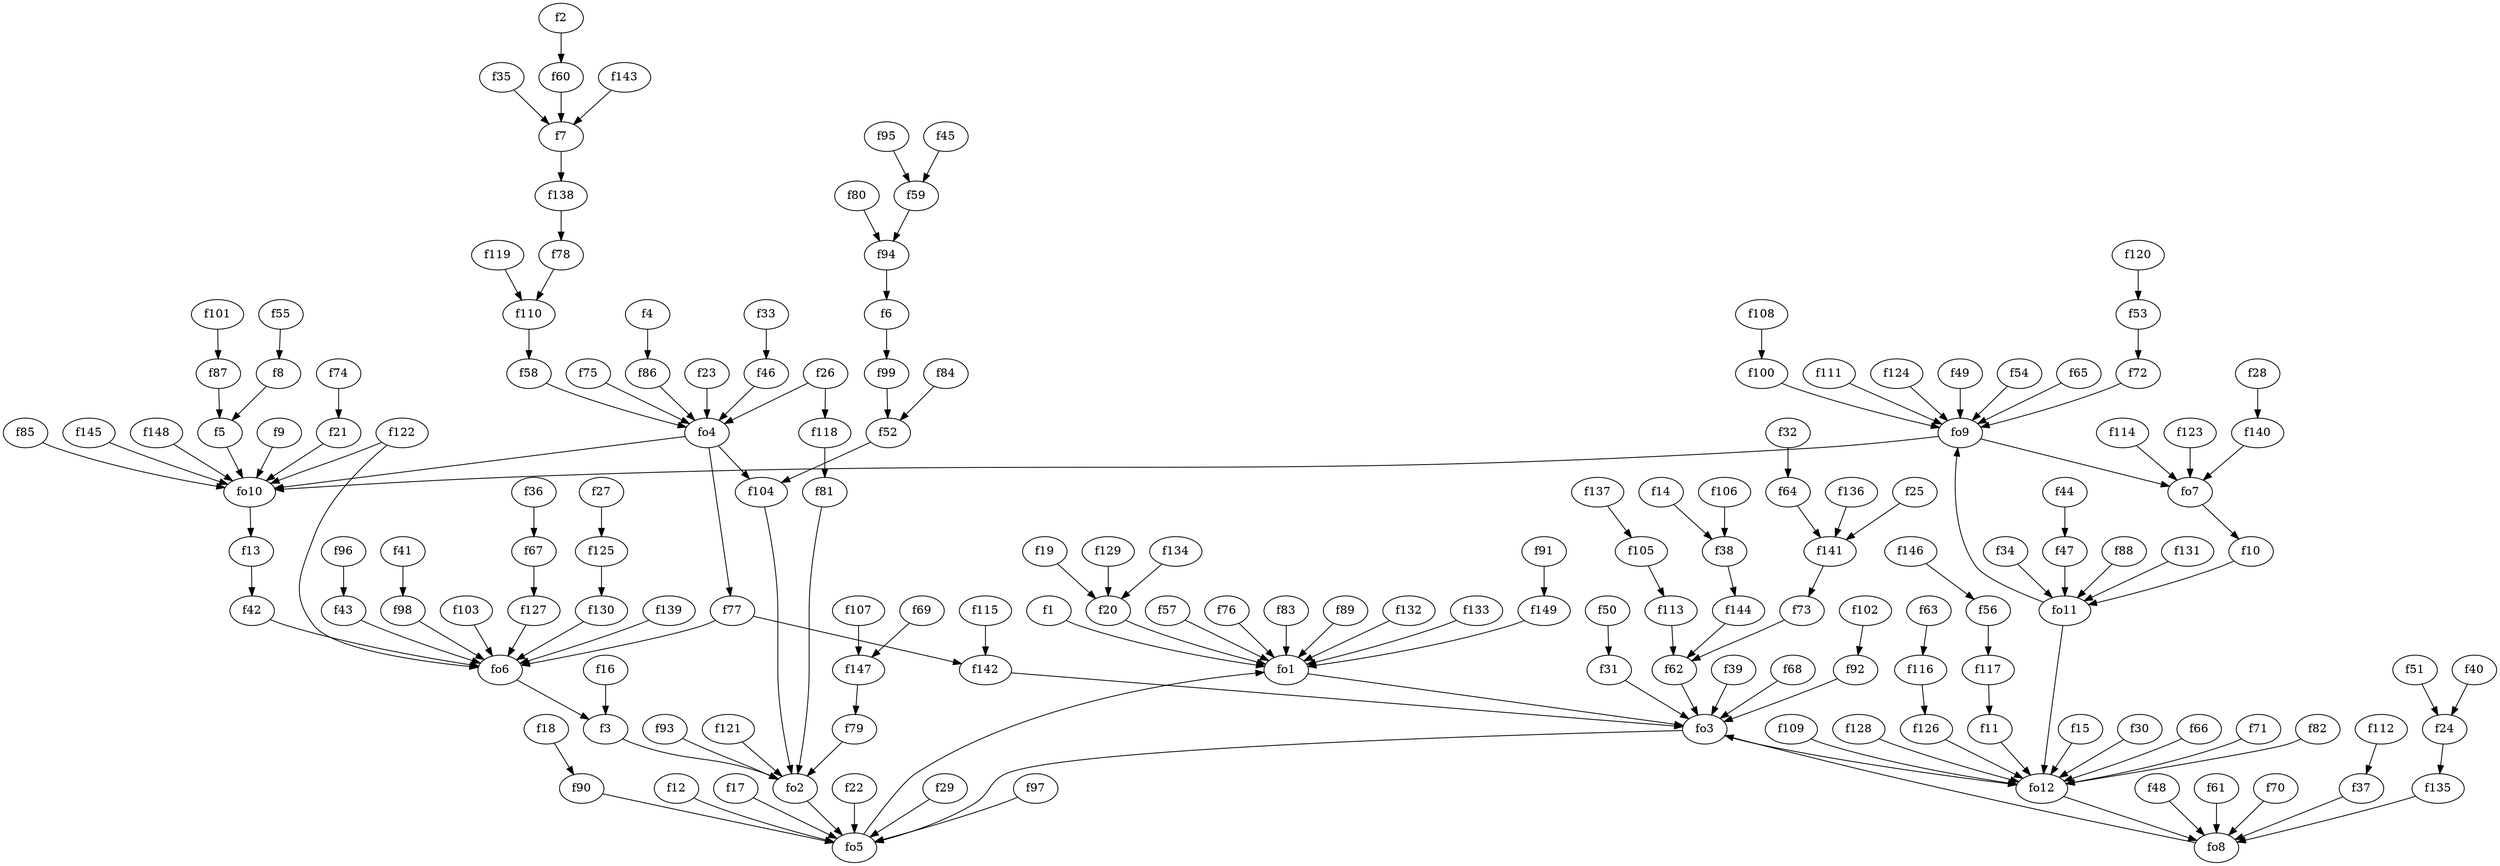 strict digraph  {
f1;
f2;
f3;
f4;
f5;
f6;
f7;
f8;
f9;
f10;
f11;
f12;
f13;
f14;
f15;
f16;
f17;
f18;
f19;
f20;
f21;
f22;
f23;
f24;
f25;
f26;
f27;
f28;
f29;
f30;
f31;
f32;
f33;
f34;
f35;
f36;
f37;
f38;
f39;
f40;
f41;
f42;
f43;
f44;
f45;
f46;
f47;
f48;
f49;
f50;
f51;
f52;
f53;
f54;
f55;
f56;
f57;
f58;
f59;
f60;
f61;
f62;
f63;
f64;
f65;
f66;
f67;
f68;
f69;
f70;
f71;
f72;
f73;
f74;
f75;
f76;
f77;
f78;
f79;
f80;
f81;
f82;
f83;
f84;
f85;
f86;
f87;
f88;
f89;
f90;
f91;
f92;
f93;
f94;
f95;
f96;
f97;
f98;
f99;
f100;
f101;
f102;
f103;
f104;
f105;
f106;
f107;
f108;
f109;
f110;
f111;
f112;
f113;
f114;
f115;
f116;
f117;
f118;
f119;
f120;
f121;
f122;
f123;
f124;
f125;
f126;
f127;
f128;
f129;
f130;
f131;
f132;
f133;
f134;
f135;
f136;
f137;
f138;
f139;
f140;
f141;
f142;
f143;
f144;
f145;
f146;
f147;
f148;
f149;
fo1;
fo2;
fo3;
fo4;
fo5;
fo6;
fo7;
fo8;
fo9;
fo10;
fo11;
fo12;
f1 -> fo1  [weight=2];
f2 -> f60  [weight=2];
f3 -> fo2  [weight=2];
f4 -> f86  [weight=2];
f5 -> fo10  [weight=2];
f6 -> f99  [weight=2];
f7 -> f138  [weight=2];
f8 -> f5  [weight=2];
f9 -> fo10  [weight=2];
f10 -> fo11  [weight=2];
f11 -> fo12  [weight=2];
f12 -> fo5  [weight=2];
f13 -> f42  [weight=2];
f14 -> f38  [weight=2];
f15 -> fo12  [weight=2];
f16 -> f3  [weight=2];
f17 -> fo5  [weight=2];
f18 -> f90  [weight=2];
f19 -> f20  [weight=2];
f20 -> fo1  [weight=2];
f21 -> fo10  [weight=2];
f22 -> fo5  [weight=2];
f23 -> fo4  [weight=2];
f24 -> f135  [weight=2];
f25 -> f141  [weight=2];
f26 -> fo4  [weight=2];
f26 -> f118  [weight=2];
f27 -> f125  [weight=2];
f28 -> f140  [weight=2];
f29 -> fo5  [weight=2];
f30 -> fo12  [weight=2];
f31 -> fo3  [weight=2];
f32 -> f64  [weight=2];
f33 -> f46  [weight=2];
f34 -> fo11  [weight=2];
f35 -> f7  [weight=2];
f36 -> f67  [weight=2];
f37 -> fo8  [weight=2];
f38 -> f144  [weight=2];
f39 -> fo3  [weight=2];
f40 -> f24  [weight=2];
f41 -> f98  [weight=2];
f42 -> fo6  [weight=2];
f43 -> fo6  [weight=2];
f44 -> f47  [weight=2];
f45 -> f59  [weight=2];
f46 -> fo4  [weight=2];
f47 -> fo11  [weight=2];
f48 -> fo8  [weight=2];
f49 -> fo9  [weight=2];
f50 -> f31  [weight=2];
f51 -> f24  [weight=2];
f52 -> f104  [weight=2];
f53 -> f72  [weight=2];
f54 -> fo9  [weight=2];
f55 -> f8  [weight=2];
f56 -> f117  [weight=2];
f57 -> fo1  [weight=2];
f58 -> fo4  [weight=2];
f59 -> f94  [weight=2];
f60 -> f7  [weight=2];
f61 -> fo8  [weight=2];
f62 -> fo3  [weight=2];
f63 -> f116  [weight=2];
f64 -> f141  [weight=2];
f65 -> fo9  [weight=2];
f66 -> fo12  [weight=2];
f67 -> f127  [weight=2];
f68 -> fo3  [weight=2];
f69 -> f147  [weight=2];
f70 -> fo8  [weight=2];
f71 -> fo12  [weight=2];
f72 -> fo9  [weight=2];
f73 -> f62  [weight=2];
f74 -> f21  [weight=2];
f75 -> fo4  [weight=2];
f76 -> fo1  [weight=2];
f77 -> fo6  [weight=2];
f77 -> f142  [weight=2];
f78 -> f110  [weight=2];
f79 -> fo2  [weight=2];
f80 -> f94  [weight=2];
f81 -> fo2  [weight=2];
f82 -> fo12  [weight=2];
f83 -> fo1  [weight=2];
f84 -> f52  [weight=2];
f85 -> fo10  [weight=2];
f86 -> fo4  [weight=2];
f87 -> f5  [weight=2];
f88 -> fo11  [weight=2];
f89 -> fo1  [weight=2];
f90 -> fo5  [weight=2];
f91 -> f149  [weight=2];
f92 -> fo3  [weight=2];
f93 -> fo2  [weight=2];
f94 -> f6  [weight=2];
f95 -> f59  [weight=2];
f96 -> f43  [weight=2];
f97 -> fo5  [weight=2];
f98 -> fo6  [weight=2];
f99 -> f52  [weight=2];
f100 -> fo9  [weight=2];
f101 -> f87  [weight=2];
f102 -> f92  [weight=2];
f103 -> fo6  [weight=2];
f104 -> fo2  [weight=2];
f105 -> f113  [weight=2];
f106 -> f38  [weight=2];
f107 -> f147  [weight=2];
f108 -> f100  [weight=2];
f109 -> fo12  [weight=2];
f110 -> f58  [weight=2];
f111 -> fo9  [weight=2];
f112 -> f37  [weight=2];
f113 -> f62  [weight=2];
f114 -> fo7  [weight=2];
f115 -> f142  [weight=2];
f116 -> f126  [weight=2];
f117 -> f11  [weight=2];
f118 -> f81  [weight=2];
f119 -> f110  [weight=2];
f120 -> f53  [weight=2];
f121 -> fo2  [weight=2];
f122 -> fo10  [weight=2];
f122 -> fo6  [weight=2];
f123 -> fo7  [weight=2];
f124 -> fo9  [weight=2];
f125 -> f130  [weight=2];
f126 -> fo12  [weight=2];
f127 -> fo6  [weight=2];
f128 -> fo12  [weight=2];
f129 -> f20  [weight=2];
f130 -> fo6  [weight=2];
f131 -> fo11  [weight=2];
f132 -> fo1  [weight=2];
f133 -> fo1  [weight=2];
f134 -> f20  [weight=2];
f135 -> fo8  [weight=2];
f136 -> f141  [weight=2];
f137 -> f105  [weight=2];
f138 -> f78  [weight=2];
f139 -> fo6  [weight=2];
f140 -> fo7  [weight=2];
f141 -> f73  [weight=2];
f142 -> fo3  [weight=2];
f143 -> f7  [weight=2];
f144 -> f62  [weight=2];
f145 -> fo10  [weight=2];
f146 -> f56  [weight=2];
f147 -> f79  [weight=2];
f148 -> fo10  [weight=2];
f149 -> fo1  [weight=2];
fo1 -> fo3  [weight=2];
fo2 -> fo5  [weight=2];
fo3 -> fo12  [weight=2];
fo3 -> fo5  [weight=2];
fo4 -> fo10  [weight=2];
fo4 -> f104  [weight=2];
fo4 -> f77  [weight=2];
fo5 -> fo1  [weight=2];
fo6 -> f3  [weight=2];
fo7 -> f10  [weight=2];
fo8 -> fo3  [weight=2];
fo9 -> fo10  [weight=2];
fo9 -> fo7  [weight=2];
fo10 -> f13  [weight=2];
fo11 -> fo12  [weight=2];
fo11 -> fo9  [weight=2];
fo12 -> fo8  [weight=2];
}
